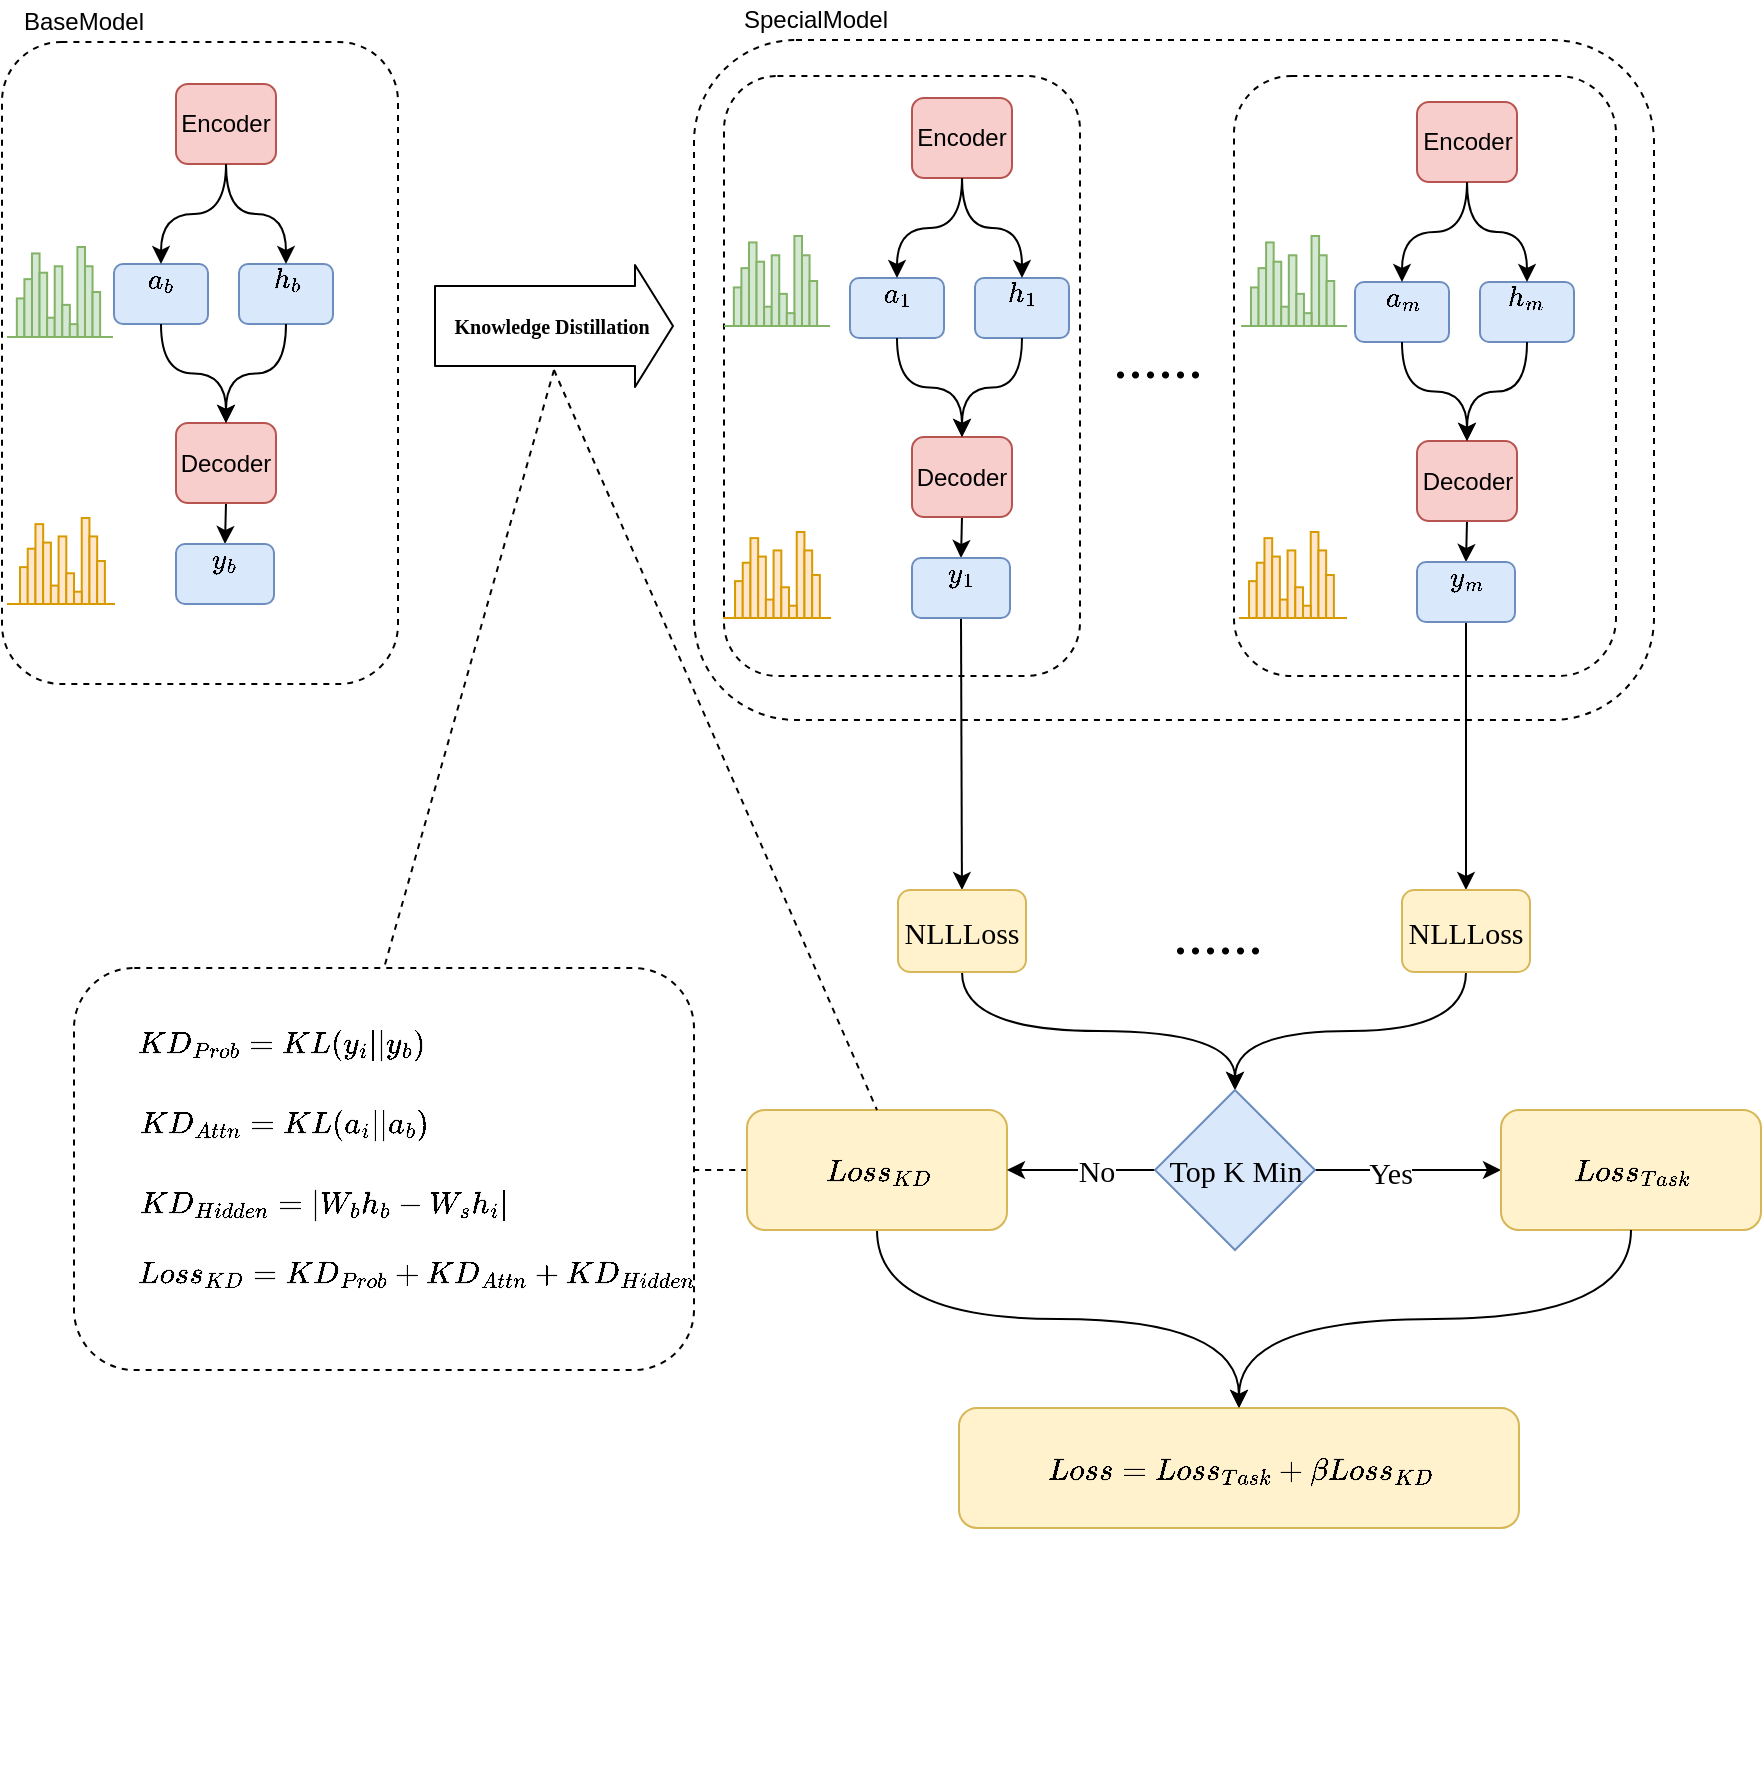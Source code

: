 <mxfile version="10.7.0" type="github"><diagram id="7j6ldWoxw27R2NcCAUyY" name="Page-1"><mxGraphModel dx="1010" dy="501" grid="1" gridSize="10" guides="1" tooltips="1" connect="1" arrows="1" fold="1" page="1" pageScale="1" pageWidth="827" pageHeight="1169" math="1" shadow="0"><root><mxCell id="0"/><mxCell id="1" parent="0"/><mxCell id="nM7zuTzzOTzYfJInZi5W-3" value="" style="rounded=1;whiteSpace=wrap;html=1;fillColor=none;dashed=1;" vertex="1" parent="1"><mxGeometry x="14" y="36" width="198" height="321" as="geometry"/></mxCell><mxCell id="nM7zuTzzOTzYfJInZi5W-1" value="Encoder" style="rounded=1;whiteSpace=wrap;html=1;fillColor=#f8cecc;strokeColor=#b85450;" vertex="1" parent="1"><mxGeometry x="101" y="57" width="50" height="40" as="geometry"/></mxCell><mxCell id="nM7zuTzzOTzYfJInZi5W-99" style="edgeStyle=orthogonalEdgeStyle;curved=1;rounded=0;orthogonalLoop=1;jettySize=auto;html=1;exitX=0.5;exitY=1;exitDx=0;exitDy=0;entryX=0.5;entryY=0;entryDx=0;entryDy=0;strokeColor=#000000;fontFamily=Times New Roman;fontSize=15;" edge="1" parent="1" source="nM7zuTzzOTzYfJInZi5W-2" target="nM7zuTzzOTzYfJInZi5W-64"><mxGeometry relative="1" as="geometry"/></mxCell><mxCell id="nM7zuTzzOTzYfJInZi5W-2" value="Decoder" style="rounded=1;whiteSpace=wrap;html=1;strokeColor=#b85450;fillColor=#f8cecc;" vertex="1" parent="1"><mxGeometry x="101" y="226.5" width="50" height="40" as="geometry"/></mxCell><mxCell id="nM7zuTzzOTzYfJInZi5W-4" value="" style="rounded=1;whiteSpace=wrap;html=1;fillColor=none;dashed=1;" vertex="1" parent="1"><mxGeometry x="360" y="35" width="480" height="340" as="geometry"/></mxCell><mxCell id="nM7zuTzzOTzYfJInZi5W-64" value="$$y_{b}$$&amp;nbsp;" style="rounded=1;whiteSpace=wrap;html=1;fillColor=#dae8fc;strokeColor=#6c8ebf;" vertex="1" parent="1"><mxGeometry x="101" y="287" width="49" height="30" as="geometry"/></mxCell><mxCell id="nM7zuTzzOTzYfJInZi5W-67" value="$$a_b$$&amp;nbsp;" style="rounded=1;whiteSpace=wrap;html=1;fillColor=#dae8fc;verticalAlign=middle;align=center;horizontal=1;fontStyle=0;strokeColor=#6c8ebf;" vertex="1" parent="1"><mxGeometry x="70" y="147" width="47" height="30" as="geometry"/></mxCell><mxCell id="nM7zuTzzOTzYfJInZi5W-68" value="BaseModel" style="text;html=1;strokeColor=none;fillColor=none;align=center;verticalAlign=middle;whiteSpace=wrap;rounded=0;" vertex="1" parent="1"><mxGeometry x="34.5" y="16" width="40" height="20" as="geometry"/></mxCell><mxCell id="nM7zuTzzOTzYfJInZi5W-70" value="$$h_{b}$$&amp;nbsp;" style="rounded=1;whiteSpace=wrap;html=1;fillColor=#dae8fc;strokeColor=#6c8ebf;" vertex="1" parent="1"><mxGeometry x="132.5" y="147" width="47" height="30" as="geometry"/></mxCell><mxCell id="nM7zuTzzOTzYfJInZi5W-71" value="" style="endArrow=classic;html=1;strokeColor=#000000;exitX=0.5;exitY=1;exitDx=0;exitDy=0;entryX=0.5;entryY=0;entryDx=0;entryDy=0;edgeStyle=orthogonalEdgeStyle;curved=1;" edge="1" parent="1" source="nM7zuTzzOTzYfJInZi5W-1" target="nM7zuTzzOTzYfJInZi5W-67"><mxGeometry width="50" height="50" relative="1" as="geometry"><mxPoint x="228" y="217" as="sourcePoint"/><mxPoint x="278" y="167" as="targetPoint"/></mxGeometry></mxCell><mxCell id="nM7zuTzzOTzYfJInZi5W-72" value="" style="endArrow=classic;html=1;strokeColor=#000000;exitX=0.5;exitY=1;exitDx=0;exitDy=0;edgeStyle=orthogonalEdgeStyle;curved=1;" edge="1" parent="1" source="nM7zuTzzOTzYfJInZi5W-1" target="nM7zuTzzOTzYfJInZi5W-70"><mxGeometry width="50" height="50" relative="1" as="geometry"><mxPoint x="135.759" y="106.862" as="sourcePoint"/><mxPoint x="103.345" y="157.207" as="targetPoint"/></mxGeometry></mxCell><mxCell id="nM7zuTzzOTzYfJInZi5W-73" value="SpecialModel" style="text;html=1;strokeColor=none;fillColor=none;align=center;verticalAlign=middle;whiteSpace=wrap;rounded=0;" vertex="1" parent="1"><mxGeometry x="400.5" y="15" width="40" height="20" as="geometry"/></mxCell><mxCell id="nM7zuTzzOTzYfJInZi5W-97" value="" style="endArrow=classic;html=1;strokeColor=#000000;fontFamily=Helvetica;fontSize=11;exitX=0.5;exitY=1;exitDx=0;exitDy=0;entryX=0.5;entryY=0;entryDx=0;entryDy=0;edgeStyle=orthogonalEdgeStyle;curved=1;" edge="1" parent="1" source="nM7zuTzzOTzYfJInZi5W-67" target="nM7zuTzzOTzYfJInZi5W-2"><mxGeometry width="50" height="50" relative="1" as="geometry"><mxPoint x="270" y="237" as="sourcePoint"/><mxPoint x="320" y="187" as="targetPoint"/></mxGeometry></mxCell><mxCell id="nM7zuTzzOTzYfJInZi5W-98" value="" style="endArrow=classic;html=1;strokeColor=#000000;fontFamily=Helvetica;fontSize=11;exitX=0.5;exitY=1;exitDx=0;exitDy=0;edgeStyle=orthogonalEdgeStyle;curved=1;entryX=0.5;entryY=0;entryDx=0;entryDy=0;" edge="1" parent="1" source="nM7zuTzzOTzYfJInZi5W-70" target="nM7zuTzzOTzYfJInZi5W-2"><mxGeometry width="50" height="50" relative="1" as="geometry"><mxPoint x="103.286" y="187" as="sourcePoint"/><mxPoint x="130" y="227" as="targetPoint"/></mxGeometry></mxCell><mxCell id="nM7zuTzzOTzYfJInZi5W-103" value="" style="rounded=1;whiteSpace=wrap;html=1;fillColor=none;dashed=1;" vertex="1" parent="1"><mxGeometry x="375" y="53" width="178" height="300" as="geometry"/></mxCell><mxCell id="nM7zuTzzOTzYfJInZi5W-104" value="Encoder" style="rounded=1;whiteSpace=wrap;html=1;fillColor=#f8cecc;strokeColor=#b85450;" vertex="1" parent="1"><mxGeometry x="469" y="64" width="50" height="40" as="geometry"/></mxCell><mxCell id="nM7zuTzzOTzYfJInZi5W-105" style="edgeStyle=orthogonalEdgeStyle;curved=1;rounded=0;orthogonalLoop=1;jettySize=auto;html=1;exitX=0.5;exitY=1;exitDx=0;exitDy=0;entryX=0.5;entryY=0;entryDx=0;entryDy=0;strokeColor=#000000;fontFamily=Times New Roman;fontSize=15;" edge="1" parent="1" source="nM7zuTzzOTzYfJInZi5W-106" target="nM7zuTzzOTzYfJInZi5W-107"><mxGeometry relative="1" as="geometry"/></mxCell><mxCell id="nM7zuTzzOTzYfJInZi5W-106" value="Decoder" style="rounded=1;whiteSpace=wrap;html=1;strokeColor=#b85450;fillColor=#f8cecc;" vertex="1" parent="1"><mxGeometry x="469" y="233.5" width="50" height="40" as="geometry"/></mxCell><mxCell id="nM7zuTzzOTzYfJInZi5W-327" style="edgeStyle=orthogonalEdgeStyle;curved=1;rounded=0;orthogonalLoop=1;jettySize=auto;html=1;exitX=0.5;exitY=1;exitDx=0;exitDy=0;entryX=0.5;entryY=0;entryDx=0;entryDy=0;startArrow=none;startFill=0;endArrow=classic;endFill=1;strokeColor=#000000;fontFamily=Times New Roman;fontSize=15;" edge="1" parent="1" source="nM7zuTzzOTzYfJInZi5W-107" target="nM7zuTzzOTzYfJInZi5W-286"><mxGeometry relative="1" as="geometry"/></mxCell><mxCell id="nM7zuTzzOTzYfJInZi5W-107" value="$$y_1$$&amp;nbsp;" style="rounded=1;whiteSpace=wrap;html=1;fillColor=#dae8fc;strokeColor=#6c8ebf;" vertex="1" parent="1"><mxGeometry x="469" y="294" width="49" height="30" as="geometry"/></mxCell><mxCell id="nM7zuTzzOTzYfJInZi5W-108" value="$$a_1$$&amp;nbsp;" style="rounded=1;whiteSpace=wrap;html=1;fillColor=#dae8fc;verticalAlign=middle;align=center;horizontal=1;fontStyle=0;strokeColor=#6c8ebf;" vertex="1" parent="1"><mxGeometry x="438" y="154" width="47" height="30" as="geometry"/></mxCell><mxCell id="nM7zuTzzOTzYfJInZi5W-109" value="$$h_1$$&amp;nbsp;" style="rounded=1;whiteSpace=wrap;html=1;fillColor=#dae8fc;strokeColor=#6c8ebf;" vertex="1" parent="1"><mxGeometry x="500.5" y="154" width="47" height="30" as="geometry"/></mxCell><mxCell id="nM7zuTzzOTzYfJInZi5W-110" value="" style="endArrow=classic;html=1;strokeColor=#000000;exitX=0.5;exitY=1;exitDx=0;exitDy=0;entryX=0.5;entryY=0;entryDx=0;entryDy=0;edgeStyle=orthogonalEdgeStyle;curved=1;" edge="1" parent="1" source="nM7zuTzzOTzYfJInZi5W-104" target="nM7zuTzzOTzYfJInZi5W-108"><mxGeometry width="50" height="50" relative="1" as="geometry"><mxPoint x="596" y="224" as="sourcePoint"/><mxPoint x="646" y="174" as="targetPoint"/></mxGeometry></mxCell><mxCell id="nM7zuTzzOTzYfJInZi5W-111" value="" style="endArrow=classic;html=1;strokeColor=#000000;exitX=0.5;exitY=1;exitDx=0;exitDy=0;edgeStyle=orthogonalEdgeStyle;curved=1;" edge="1" parent="1" source="nM7zuTzzOTzYfJInZi5W-104" target="nM7zuTzzOTzYfJInZi5W-109"><mxGeometry width="50" height="50" relative="1" as="geometry"><mxPoint x="503.759" y="113.862" as="sourcePoint"/><mxPoint x="471.345" y="164.207" as="targetPoint"/></mxGeometry></mxCell><mxCell id="nM7zuTzzOTzYfJInZi5W-112" value="" style="endArrow=classic;html=1;strokeColor=#000000;fontFamily=Helvetica;fontSize=11;exitX=0.5;exitY=1;exitDx=0;exitDy=0;entryX=0.5;entryY=0;entryDx=0;entryDy=0;edgeStyle=orthogonalEdgeStyle;curved=1;" edge="1" parent="1" source="nM7zuTzzOTzYfJInZi5W-108" target="nM7zuTzzOTzYfJInZi5W-106"><mxGeometry width="50" height="50" relative="1" as="geometry"><mxPoint x="638" y="244" as="sourcePoint"/><mxPoint x="688" y="194" as="targetPoint"/></mxGeometry></mxCell><mxCell id="nM7zuTzzOTzYfJInZi5W-113" value="" style="endArrow=classic;html=1;strokeColor=#000000;fontFamily=Helvetica;fontSize=11;exitX=0.5;exitY=1;exitDx=0;exitDy=0;edgeStyle=orthogonalEdgeStyle;curved=1;entryX=0.5;entryY=0;entryDx=0;entryDy=0;" edge="1" parent="1" source="nM7zuTzzOTzYfJInZi5W-109" target="nM7zuTzzOTzYfJInZi5W-106"><mxGeometry width="50" height="50" relative="1" as="geometry"><mxPoint x="471.286" y="194" as="sourcePoint"/><mxPoint x="498" y="234" as="targetPoint"/></mxGeometry></mxCell><mxCell id="nM7zuTzzOTzYfJInZi5W-114" value="" style="rounded=1;whiteSpace=wrap;html=1;fillColor=none;dashed=1;" vertex="1" parent="1"><mxGeometry x="630" y="53" width="191" height="300" as="geometry"/></mxCell><mxCell id="nM7zuTzzOTzYfJInZi5W-115" value="Encoder" style="rounded=1;whiteSpace=wrap;html=1;fillColor=#f8cecc;strokeColor=#b85450;" vertex="1" parent="1"><mxGeometry x="721.5" y="66" width="50" height="40" as="geometry"/></mxCell><mxCell id="nM7zuTzzOTzYfJInZi5W-116" style="edgeStyle=orthogonalEdgeStyle;curved=1;rounded=0;orthogonalLoop=1;jettySize=auto;html=1;exitX=0.5;exitY=1;exitDx=0;exitDy=0;entryX=0.5;entryY=0;entryDx=0;entryDy=0;strokeColor=#000000;fontFamily=Times New Roman;fontSize=15;" edge="1" parent="1" source="nM7zuTzzOTzYfJInZi5W-117" target="nM7zuTzzOTzYfJInZi5W-118"><mxGeometry relative="1" as="geometry"/></mxCell><mxCell id="nM7zuTzzOTzYfJInZi5W-117" value="Decoder" style="rounded=1;whiteSpace=wrap;html=1;strokeColor=#b85450;fillColor=#f8cecc;" vertex="1" parent="1"><mxGeometry x="721.5" y="235.5" width="50" height="40" as="geometry"/></mxCell><mxCell id="nM7zuTzzOTzYfJInZi5W-326" style="edgeStyle=orthogonalEdgeStyle;curved=1;rounded=0;orthogonalLoop=1;jettySize=auto;html=1;exitX=0.5;exitY=1;exitDx=0;exitDy=0;entryX=0.5;entryY=0;entryDx=0;entryDy=0;startArrow=none;startFill=0;endArrow=classic;endFill=1;strokeColor=#000000;fontFamily=Times New Roman;fontSize=15;" edge="1" parent="1" source="nM7zuTzzOTzYfJInZi5W-118" target="nM7zuTzzOTzYfJInZi5W-287"><mxGeometry relative="1" as="geometry"/></mxCell><mxCell id="nM7zuTzzOTzYfJInZi5W-118" value="$$y_m$$&amp;nbsp;" style="rounded=1;whiteSpace=wrap;html=1;fillColor=#dae8fc;strokeColor=#6c8ebf;" vertex="1" parent="1"><mxGeometry x="721.5" y="296" width="49" height="30" as="geometry"/></mxCell><mxCell id="nM7zuTzzOTzYfJInZi5W-119" value="$$a_m$$&amp;nbsp;" style="rounded=1;whiteSpace=wrap;html=1;fillColor=#dae8fc;verticalAlign=middle;align=center;horizontal=1;fontStyle=0;strokeColor=#6c8ebf;" vertex="1" parent="1"><mxGeometry x="690.5" y="156" width="47" height="30" as="geometry"/></mxCell><mxCell id="nM7zuTzzOTzYfJInZi5W-120" value="$$h_m$$&amp;nbsp;" style="rounded=1;whiteSpace=wrap;html=1;fillColor=#dae8fc;strokeColor=#6c8ebf;" vertex="1" parent="1"><mxGeometry x="753" y="156" width="47" height="30" as="geometry"/></mxCell><mxCell id="nM7zuTzzOTzYfJInZi5W-121" value="" style="endArrow=classic;html=1;strokeColor=#000000;exitX=0.5;exitY=1;exitDx=0;exitDy=0;entryX=0.5;entryY=0;entryDx=0;entryDy=0;edgeStyle=orthogonalEdgeStyle;curved=1;" edge="1" parent="1" source="nM7zuTzzOTzYfJInZi5W-115" target="nM7zuTzzOTzYfJInZi5W-119"><mxGeometry width="50" height="50" relative="1" as="geometry"><mxPoint x="848.5" y="226" as="sourcePoint"/><mxPoint x="898.5" y="176" as="targetPoint"/></mxGeometry></mxCell><mxCell id="nM7zuTzzOTzYfJInZi5W-122" value="" style="endArrow=classic;html=1;strokeColor=#000000;exitX=0.5;exitY=1;exitDx=0;exitDy=0;edgeStyle=orthogonalEdgeStyle;curved=1;" edge="1" parent="1" source="nM7zuTzzOTzYfJInZi5W-115" target="nM7zuTzzOTzYfJInZi5W-120"><mxGeometry width="50" height="50" relative="1" as="geometry"><mxPoint x="756.259" y="115.862" as="sourcePoint"/><mxPoint x="723.845" y="166.207" as="targetPoint"/></mxGeometry></mxCell><mxCell id="nM7zuTzzOTzYfJInZi5W-123" value="" style="endArrow=classic;html=1;strokeColor=#000000;fontFamily=Helvetica;fontSize=11;exitX=0.5;exitY=1;exitDx=0;exitDy=0;entryX=0.5;entryY=0;entryDx=0;entryDy=0;edgeStyle=orthogonalEdgeStyle;curved=1;" edge="1" parent="1" source="nM7zuTzzOTzYfJInZi5W-119" target="nM7zuTzzOTzYfJInZi5W-117"><mxGeometry width="50" height="50" relative="1" as="geometry"><mxPoint x="890.5" y="246" as="sourcePoint"/><mxPoint x="940.5" y="196" as="targetPoint"/></mxGeometry></mxCell><mxCell id="nM7zuTzzOTzYfJInZi5W-124" value="" style="endArrow=classic;html=1;strokeColor=#000000;fontFamily=Helvetica;fontSize=11;exitX=0.5;exitY=1;exitDx=0;exitDy=0;edgeStyle=orthogonalEdgeStyle;curved=1;entryX=0.5;entryY=0;entryDx=0;entryDy=0;" edge="1" parent="1" source="nM7zuTzzOTzYfJInZi5W-120" target="nM7zuTzzOTzYfJInZi5W-117"><mxGeometry width="50" height="50" relative="1" as="geometry"><mxPoint x="723.786" y="196" as="sourcePoint"/><mxPoint x="750.5" y="236" as="targetPoint"/></mxGeometry></mxCell><mxCell id="nM7zuTzzOTzYfJInZi5W-125" value="&lt;font style=&quot;font-size: 30px&quot;&gt;......&lt;/font&gt;" style="text;html=1;strokeColor=none;fillColor=none;align=center;verticalAlign=middle;whiteSpace=wrap;rounded=0;fontFamily=Times New Roman;fontSize=15;" vertex="1" parent="1"><mxGeometry x="572" y="183" width="40" height="20" as="geometry"/></mxCell><mxCell id="nM7zuTzzOTzYfJInZi5W-180" value="" style="group" vertex="1" connectable="0" parent="1"><mxGeometry x="16.5" y="138.5" width="53" height="45" as="geometry"/></mxCell><mxCell id="nM7zuTzzOTzYfJInZi5W-179" value="" style="group" vertex="1" connectable="0" parent="nM7zuTzzOTzYfJInZi5W-180"><mxGeometry width="53" height="45" as="geometry"/></mxCell><mxCell id="nM7zuTzzOTzYfJInZi5W-178" value="" style="group" vertex="1" connectable="0" parent="nM7zuTzzOTzYfJInZi5W-179"><mxGeometry width="53" height="45" as="geometry"/></mxCell><mxCell id="nM7zuTzzOTzYfJInZi5W-126" value="" style="group" vertex="1" connectable="0" parent="nM7zuTzzOTzYfJInZi5W-178"><mxGeometry width="53" height="45" as="geometry"/></mxCell><mxCell id="nM7zuTzzOTzYfJInZi5W-101" value="" style="group" vertex="1" connectable="0" parent="nM7zuTzzOTzYfJInZi5W-126"><mxGeometry width="53" height="45" as="geometry"/></mxCell><mxCell id="nM7zuTzzOTzYfJInZi5W-95" value="" style="group" vertex="1" connectable="0" parent="nM7zuTzzOTzYfJInZi5W-101"><mxGeometry width="53" height="45" as="geometry"/></mxCell><mxCell id="nM7zuTzzOTzYfJInZi5W-94" value="" style="group" vertex="1" connectable="0" parent="nM7zuTzzOTzYfJInZi5W-95"><mxGeometry width="53" height="45" as="geometry"/></mxCell><mxCell id="nM7zuTzzOTzYfJInZi5W-74" value="" style="group;container=1;" vertex="1" connectable="0" parent="nM7zuTzzOTzYfJInZi5W-94"><mxGeometry width="53" height="45" as="geometry"/></mxCell><mxCell id="nM7zuTzzOTzYfJInZi5W-76" value="" style="group" vertex="1" connectable="0" parent="nM7zuTzzOTzYfJInZi5W-74"><mxGeometry width="53" height="45" as="geometry"/></mxCell><mxCell id="nM7zuTzzOTzYfJInZi5W-77" value="" style="group" vertex="1" connectable="0" parent="nM7zuTzzOTzYfJInZi5W-76"><mxGeometry width="53" height="45" as="geometry"/></mxCell><mxCell id="nM7zuTzzOTzYfJInZi5W-81" value="" style="rounded=0;whiteSpace=wrap;html=1;fillColor=#d5e8d4;strokeColor=#82b366;" vertex="1" parent="nM7zuTzzOTzYfJInZi5W-77"><mxGeometry x="35.207" width="3.786" height="45.0" as="geometry"/></mxCell><mxCell id="nM7zuTzzOTzYfJInZi5W-82" value="" style="group" vertex="1" connectable="0" parent="nM7zuTzzOTzYfJInZi5W-77"><mxGeometry y="3.214" width="53" height="41.786" as="geometry"/></mxCell><mxCell id="nM7zuTzzOTzYfJInZi5W-83" value="" style="rounded=0;whiteSpace=wrap;html=1;fillColor=#d5e8d4;strokeColor=#82b366;" vertex="1" parent="nM7zuTzzOTzYfJInZi5W-82"><mxGeometry x="4.921" y="22.5" width="3.786" height="19.286" as="geometry"/></mxCell><mxCell id="nM7zuTzzOTzYfJInZi5W-84" value="" style="endArrow=none;html=1;strokeColor=#82B366;" edge="1" parent="nM7zuTzzOTzYfJInZi5W-82"><mxGeometry width="50" height="50" relative="1" as="geometry"><mxPoint y="41.786" as="sourcePoint"/><mxPoint x="53" y="41.786" as="targetPoint"/></mxGeometry></mxCell><mxCell id="nM7zuTzzOTzYfJInZi5W-85" value="" style="rounded=0;whiteSpace=wrap;html=1;fillColor=#d5e8d4;strokeColor=#82b366;" vertex="1" parent="nM7zuTzzOTzYfJInZi5W-82"><mxGeometry x="8.707" y="12.857" width="3.786" height="28.929" as="geometry"/></mxCell><mxCell id="nM7zuTzzOTzYfJInZi5W-86" value="" style="rounded=0;whiteSpace=wrap;html=1;fillColor=#d5e8d4;strokeColor=#82b366;" vertex="1" parent="nM7zuTzzOTzYfJInZi5W-82"><mxGeometry x="12.493" width="3.786" height="41.786" as="geometry"/></mxCell><mxCell id="nM7zuTzzOTzYfJInZi5W-87" value="" style="rounded=0;whiteSpace=wrap;html=1;fillColor=#d5e8d4;strokeColor=#82b366;" vertex="1" parent="nM7zuTzzOTzYfJInZi5W-82"><mxGeometry x="16.279" y="9.643" width="3.786" height="32.143" as="geometry"/></mxCell><mxCell id="nM7zuTzzOTzYfJInZi5W-88" value="" style="rounded=0;whiteSpace=wrap;html=1;fillColor=#d5e8d4;strokeColor=#82b366;" vertex="1" parent="nM7zuTzzOTzYfJInZi5W-82"><mxGeometry x="20.064" y="32.143" width="3.786" height="9.643" as="geometry"/></mxCell><mxCell id="nM7zuTzzOTzYfJInZi5W-89" value="" style="rounded=0;whiteSpace=wrap;html=1;fillColor=#d5e8d4;strokeColor=#82b366;" vertex="1" parent="nM7zuTzzOTzYfJInZi5W-82"><mxGeometry x="23.85" y="6.429" width="3.786" height="35.357" as="geometry"/></mxCell><mxCell id="nM7zuTzzOTzYfJInZi5W-90" value="" style="rounded=0;whiteSpace=wrap;html=1;fillColor=#d5e8d4;strokeColor=#82b366;" vertex="1" parent="nM7zuTzzOTzYfJInZi5W-82"><mxGeometry x="27.636" y="25.714" width="3.786" height="16.071" as="geometry"/></mxCell><mxCell id="nM7zuTzzOTzYfJInZi5W-91" value="" style="rounded=0;whiteSpace=wrap;html=1;fillColor=#d5e8d4;strokeColor=#82b366;" vertex="1" parent="nM7zuTzzOTzYfJInZi5W-82"><mxGeometry x="31.421" y="35.357" width="3.786" height="6.429" as="geometry"/></mxCell><mxCell id="nM7zuTzzOTzYfJInZi5W-92" value="" style="rounded=0;whiteSpace=wrap;html=1;fillColor=#d5e8d4;strokeColor=#82b366;" vertex="1" parent="nM7zuTzzOTzYfJInZi5W-82"><mxGeometry x="38.993" y="6.429" width="3.786" height="35.357" as="geometry"/></mxCell><mxCell id="nM7zuTzzOTzYfJInZi5W-93" value="" style="rounded=0;whiteSpace=wrap;html=1;fillColor=#d5e8d4;strokeColor=#82b366;" vertex="1" parent="nM7zuTzzOTzYfJInZi5W-82"><mxGeometry x="42.779" y="19.286" width="3.786" height="22.5" as="geometry"/></mxCell><mxCell id="nM7zuTzzOTzYfJInZi5W-207" value="" style="group" vertex="1" connectable="0" parent="1"><mxGeometry x="375" y="133" width="53" height="45" as="geometry"/></mxCell><mxCell id="nM7zuTzzOTzYfJInZi5W-206" value="" style="group" vertex="1" connectable="0" parent="nM7zuTzzOTzYfJInZi5W-207"><mxGeometry width="53" height="45" as="geometry"/></mxCell><mxCell id="nM7zuTzzOTzYfJInZi5W-205" value="" style="group" vertex="1" connectable="0" parent="nM7zuTzzOTzYfJInZi5W-206"><mxGeometry width="53" height="45" as="geometry"/></mxCell><mxCell id="nM7zuTzzOTzYfJInZi5W-182" value="" style="group;container=1;" vertex="1" connectable="0" parent="nM7zuTzzOTzYfJInZi5W-205"><mxGeometry width="53" height="45" as="geometry"/></mxCell><mxCell id="nM7zuTzzOTzYfJInZi5W-183" value="" style="group" vertex="1" connectable="0" parent="nM7zuTzzOTzYfJInZi5W-182"><mxGeometry width="53" height="45" as="geometry"/></mxCell><mxCell id="nM7zuTzzOTzYfJInZi5W-184" value="" style="group" vertex="1" connectable="0" parent="nM7zuTzzOTzYfJInZi5W-183"><mxGeometry width="53" height="45" as="geometry"/></mxCell><mxCell id="nM7zuTzzOTzYfJInZi5W-185" value="" style="group" vertex="1" connectable="0" parent="nM7zuTzzOTzYfJInZi5W-184"><mxGeometry width="53" height="45" as="geometry"/></mxCell><mxCell id="nM7zuTzzOTzYfJInZi5W-186" value="" style="group" vertex="1" connectable="0" parent="nM7zuTzzOTzYfJInZi5W-185"><mxGeometry width="53" height="45" as="geometry"/></mxCell><mxCell id="nM7zuTzzOTzYfJInZi5W-187" value="" style="group" vertex="1" connectable="0" parent="nM7zuTzzOTzYfJInZi5W-186"><mxGeometry width="53" height="45" as="geometry"/></mxCell><mxCell id="nM7zuTzzOTzYfJInZi5W-188" value="" style="group" vertex="1" connectable="0" parent="nM7zuTzzOTzYfJInZi5W-187"><mxGeometry width="53" height="45" as="geometry"/></mxCell><mxCell id="nM7zuTzzOTzYfJInZi5W-189" value="" style="group;container=1;" vertex="1" connectable="0" parent="nM7zuTzzOTzYfJInZi5W-188"><mxGeometry width="53" height="45" as="geometry"/></mxCell><mxCell id="nM7zuTzzOTzYfJInZi5W-190" value="" style="group" vertex="1" connectable="0" parent="nM7zuTzzOTzYfJInZi5W-189"><mxGeometry width="53" height="45" as="geometry"/></mxCell><mxCell id="nM7zuTzzOTzYfJInZi5W-191" value="" style="group" vertex="1" connectable="0" parent="nM7zuTzzOTzYfJInZi5W-190"><mxGeometry width="53" height="45" as="geometry"/></mxCell><mxCell id="nM7zuTzzOTzYfJInZi5W-192" value="" style="rounded=0;whiteSpace=wrap;html=1;fillColor=#d5e8d4;strokeColor=#82b366;" vertex="1" parent="nM7zuTzzOTzYfJInZi5W-191"><mxGeometry x="35.207" width="3.786" height="45.0" as="geometry"/></mxCell><mxCell id="nM7zuTzzOTzYfJInZi5W-193" value="" style="group" vertex="1" connectable="0" parent="nM7zuTzzOTzYfJInZi5W-191"><mxGeometry y="3.214" width="53" height="41.786" as="geometry"/></mxCell><mxCell id="nM7zuTzzOTzYfJInZi5W-194" value="" style="rounded=0;whiteSpace=wrap;html=1;fillColor=#d5e8d4;strokeColor=#82b366;" vertex="1" parent="nM7zuTzzOTzYfJInZi5W-193"><mxGeometry x="4.921" y="22.5" width="3.786" height="19.286" as="geometry"/></mxCell><mxCell id="nM7zuTzzOTzYfJInZi5W-195" value="" style="endArrow=none;html=1;strokeColor=#82B366;" edge="1" parent="nM7zuTzzOTzYfJInZi5W-193"><mxGeometry width="50" height="50" relative="1" as="geometry"><mxPoint y="41.786" as="sourcePoint"/><mxPoint x="53" y="41.786" as="targetPoint"/></mxGeometry></mxCell><mxCell id="nM7zuTzzOTzYfJInZi5W-196" value="" style="rounded=0;whiteSpace=wrap;html=1;fillColor=#d5e8d4;strokeColor=#82b366;" vertex="1" parent="nM7zuTzzOTzYfJInZi5W-193"><mxGeometry x="8.707" y="12.857" width="3.786" height="28.929" as="geometry"/></mxCell><mxCell id="nM7zuTzzOTzYfJInZi5W-197" value="" style="rounded=0;whiteSpace=wrap;html=1;fillColor=#d5e8d4;strokeColor=#82b366;" vertex="1" parent="nM7zuTzzOTzYfJInZi5W-193"><mxGeometry x="12.493" width="3.786" height="41.786" as="geometry"/></mxCell><mxCell id="nM7zuTzzOTzYfJInZi5W-198" value="" style="rounded=0;whiteSpace=wrap;html=1;fillColor=#d5e8d4;strokeColor=#82b366;" vertex="1" parent="nM7zuTzzOTzYfJInZi5W-193"><mxGeometry x="16.279" y="9.643" width="3.786" height="32.143" as="geometry"/></mxCell><mxCell id="nM7zuTzzOTzYfJInZi5W-199" value="" style="rounded=0;whiteSpace=wrap;html=1;fillColor=#d5e8d4;strokeColor=#82b366;" vertex="1" parent="nM7zuTzzOTzYfJInZi5W-193"><mxGeometry x="20.064" y="32.143" width="3.786" height="9.643" as="geometry"/></mxCell><mxCell id="nM7zuTzzOTzYfJInZi5W-200" value="" style="rounded=0;whiteSpace=wrap;html=1;fillColor=#d5e8d4;strokeColor=#82b366;" vertex="1" parent="nM7zuTzzOTzYfJInZi5W-193"><mxGeometry x="23.85" y="6.429" width="3.786" height="35.357" as="geometry"/></mxCell><mxCell id="nM7zuTzzOTzYfJInZi5W-201" value="" style="rounded=0;whiteSpace=wrap;html=1;fillColor=#d5e8d4;strokeColor=#82b366;" vertex="1" parent="nM7zuTzzOTzYfJInZi5W-193"><mxGeometry x="27.636" y="25.714" width="3.786" height="16.071" as="geometry"/></mxCell><mxCell id="nM7zuTzzOTzYfJInZi5W-202" value="" style="rounded=0;whiteSpace=wrap;html=1;fillColor=#d5e8d4;strokeColor=#82b366;" vertex="1" parent="nM7zuTzzOTzYfJInZi5W-193"><mxGeometry x="31.421" y="35.357" width="3.786" height="6.429" as="geometry"/></mxCell><mxCell id="nM7zuTzzOTzYfJInZi5W-203" value="" style="rounded=0;whiteSpace=wrap;html=1;fillColor=#d5e8d4;strokeColor=#82b366;" vertex="1" parent="nM7zuTzzOTzYfJInZi5W-193"><mxGeometry x="38.993" y="6.429" width="3.786" height="35.357" as="geometry"/></mxCell><mxCell id="nM7zuTzzOTzYfJInZi5W-204" value="" style="rounded=0;whiteSpace=wrap;html=1;fillColor=#d5e8d4;strokeColor=#82b366;" vertex="1" parent="nM7zuTzzOTzYfJInZi5W-193"><mxGeometry x="42.779" y="19.286" width="3.786" height="22.5" as="geometry"/></mxCell><mxCell id="nM7zuTzzOTzYfJInZi5W-234" value="" style="group" vertex="1" connectable="0" parent="1"><mxGeometry x="633.558" y="133" width="53" height="45" as="geometry"/></mxCell><mxCell id="nM7zuTzzOTzYfJInZi5W-208" value="" style="group" vertex="1" connectable="0" parent="nM7zuTzzOTzYfJInZi5W-234"><mxGeometry width="53" height="45" as="geometry"/></mxCell><mxCell id="nM7zuTzzOTzYfJInZi5W-209" value="" style="group" vertex="1" connectable="0" parent="nM7zuTzzOTzYfJInZi5W-208"><mxGeometry width="53" height="45" as="geometry"/></mxCell><mxCell id="nM7zuTzzOTzYfJInZi5W-210" value="" style="group" vertex="1" connectable="0" parent="nM7zuTzzOTzYfJInZi5W-209"><mxGeometry width="53" height="45" as="geometry"/></mxCell><mxCell id="nM7zuTzzOTzYfJInZi5W-211" value="" style="group;container=1;" vertex="1" connectable="0" parent="nM7zuTzzOTzYfJInZi5W-210"><mxGeometry width="53" height="45" as="geometry"/></mxCell><mxCell id="nM7zuTzzOTzYfJInZi5W-212" value="" style="group" vertex="1" connectable="0" parent="nM7zuTzzOTzYfJInZi5W-211"><mxGeometry width="53" height="45" as="geometry"/></mxCell><mxCell id="nM7zuTzzOTzYfJInZi5W-213" value="" style="group" vertex="1" connectable="0" parent="nM7zuTzzOTzYfJInZi5W-212"><mxGeometry width="53" height="45" as="geometry"/></mxCell><mxCell id="nM7zuTzzOTzYfJInZi5W-214" value="" style="group" vertex="1" connectable="0" parent="nM7zuTzzOTzYfJInZi5W-213"><mxGeometry width="53" height="45" as="geometry"/></mxCell><mxCell id="nM7zuTzzOTzYfJInZi5W-215" value="" style="group" vertex="1" connectable="0" parent="nM7zuTzzOTzYfJInZi5W-214"><mxGeometry width="53" height="45" as="geometry"/></mxCell><mxCell id="nM7zuTzzOTzYfJInZi5W-216" value="" style="group" vertex="1" connectable="0" parent="nM7zuTzzOTzYfJInZi5W-215"><mxGeometry width="53" height="45" as="geometry"/></mxCell><mxCell id="nM7zuTzzOTzYfJInZi5W-217" value="" style="group" vertex="1" connectable="0" parent="nM7zuTzzOTzYfJInZi5W-216"><mxGeometry width="53" height="45" as="geometry"/></mxCell><mxCell id="nM7zuTzzOTzYfJInZi5W-218" value="" style="group;container=1;" vertex="1" connectable="0" parent="nM7zuTzzOTzYfJInZi5W-217"><mxGeometry width="53" height="45" as="geometry"/></mxCell><mxCell id="nM7zuTzzOTzYfJInZi5W-219" value="" style="group" vertex="1" connectable="0" parent="nM7zuTzzOTzYfJInZi5W-218"><mxGeometry width="53" height="45" as="geometry"/></mxCell><mxCell id="nM7zuTzzOTzYfJInZi5W-220" value="" style="group" vertex="1" connectable="0" parent="nM7zuTzzOTzYfJInZi5W-219"><mxGeometry width="53" height="45" as="geometry"/></mxCell><mxCell id="nM7zuTzzOTzYfJInZi5W-221" value="" style="rounded=0;whiteSpace=wrap;html=1;fillColor=#d5e8d4;strokeColor=#82b366;" vertex="1" parent="nM7zuTzzOTzYfJInZi5W-220"><mxGeometry x="35.207" width="3.786" height="45.0" as="geometry"/></mxCell><mxCell id="nM7zuTzzOTzYfJInZi5W-222" value="" style="group" vertex="1" connectable="0" parent="nM7zuTzzOTzYfJInZi5W-220"><mxGeometry y="3.214" width="53" height="41.786" as="geometry"/></mxCell><mxCell id="nM7zuTzzOTzYfJInZi5W-223" value="" style="rounded=0;whiteSpace=wrap;html=1;fillColor=#d5e8d4;strokeColor=#82b366;" vertex="1" parent="nM7zuTzzOTzYfJInZi5W-222"><mxGeometry x="4.921" y="22.5" width="3.786" height="19.286" as="geometry"/></mxCell><mxCell id="nM7zuTzzOTzYfJInZi5W-224" value="" style="endArrow=none;html=1;strokeColor=#82B366;" edge="1" parent="nM7zuTzzOTzYfJInZi5W-222"><mxGeometry width="50" height="50" relative="1" as="geometry"><mxPoint y="41.786" as="sourcePoint"/><mxPoint x="53" y="41.786" as="targetPoint"/></mxGeometry></mxCell><mxCell id="nM7zuTzzOTzYfJInZi5W-225" value="" style="rounded=0;whiteSpace=wrap;html=1;fillColor=#d5e8d4;strokeColor=#82b366;" vertex="1" parent="nM7zuTzzOTzYfJInZi5W-222"><mxGeometry x="8.707" y="12.857" width="3.786" height="28.929" as="geometry"/></mxCell><mxCell id="nM7zuTzzOTzYfJInZi5W-226" value="" style="rounded=0;whiteSpace=wrap;html=1;fillColor=#d5e8d4;strokeColor=#82b366;" vertex="1" parent="nM7zuTzzOTzYfJInZi5W-222"><mxGeometry x="12.493" width="3.786" height="41.786" as="geometry"/></mxCell><mxCell id="nM7zuTzzOTzYfJInZi5W-227" value="" style="rounded=0;whiteSpace=wrap;html=1;fillColor=#d5e8d4;strokeColor=#82b366;" vertex="1" parent="nM7zuTzzOTzYfJInZi5W-222"><mxGeometry x="16.279" y="9.643" width="3.786" height="32.143" as="geometry"/></mxCell><mxCell id="nM7zuTzzOTzYfJInZi5W-228" value="" style="rounded=0;whiteSpace=wrap;html=1;fillColor=#d5e8d4;strokeColor=#82b366;" vertex="1" parent="nM7zuTzzOTzYfJInZi5W-222"><mxGeometry x="20.064" y="32.143" width="3.786" height="9.643" as="geometry"/></mxCell><mxCell id="nM7zuTzzOTzYfJInZi5W-229" value="" style="rounded=0;whiteSpace=wrap;html=1;fillColor=#d5e8d4;strokeColor=#82b366;" vertex="1" parent="nM7zuTzzOTzYfJInZi5W-222"><mxGeometry x="23.85" y="6.429" width="3.786" height="35.357" as="geometry"/></mxCell><mxCell id="nM7zuTzzOTzYfJInZi5W-230" value="" style="rounded=0;whiteSpace=wrap;html=1;fillColor=#d5e8d4;strokeColor=#82b366;" vertex="1" parent="nM7zuTzzOTzYfJInZi5W-222"><mxGeometry x="27.636" y="25.714" width="3.786" height="16.071" as="geometry"/></mxCell><mxCell id="nM7zuTzzOTzYfJInZi5W-231" value="" style="rounded=0;whiteSpace=wrap;html=1;fillColor=#d5e8d4;strokeColor=#82b366;" vertex="1" parent="nM7zuTzzOTzYfJInZi5W-222"><mxGeometry x="31.421" y="35.357" width="3.786" height="6.429" as="geometry"/></mxCell><mxCell id="nM7zuTzzOTzYfJInZi5W-232" value="" style="rounded=0;whiteSpace=wrap;html=1;fillColor=#d5e8d4;strokeColor=#82b366;" vertex="1" parent="nM7zuTzzOTzYfJInZi5W-222"><mxGeometry x="38.993" y="6.429" width="3.786" height="35.357" as="geometry"/></mxCell><mxCell id="nM7zuTzzOTzYfJInZi5W-233" value="" style="rounded=0;whiteSpace=wrap;html=1;fillColor=#d5e8d4;strokeColor=#82b366;" vertex="1" parent="nM7zuTzzOTzYfJInZi5W-222"><mxGeometry x="42.779" y="19.286" width="3.786" height="22.5" as="geometry"/></mxCell><mxCell id="nM7zuTzzOTzYfJInZi5W-266" value="" style="shape=flexArrow;endArrow=classic;html=1;strokeColor=#000000;fontFamily=Times New Roman;fontSize=15;width=40;" edge="1" parent="1"><mxGeometry width="50" height="50" relative="1" as="geometry"><mxPoint x="230" y="178" as="sourcePoint"/><mxPoint x="350" y="178" as="targetPoint"/></mxGeometry></mxCell><mxCell id="nM7zuTzzOTzYfJInZi5W-278" value="&amp;nbsp;" style="text;html=1;strokeColor=none;fillColor=none;align=center;verticalAlign=middle;whiteSpace=wrap;rounded=0;fontFamily=Times New Roman;fontSize=15;" vertex="1" parent="1"><mxGeometry x="519" y="584.5" width="40" height="20" as="geometry"/></mxCell><mxCell id="nM7zuTzzOTzYfJInZi5W-309" style="edgeStyle=orthogonalEdgeStyle;curved=1;rounded=1;orthogonalLoop=1;jettySize=auto;html=1;exitX=0;exitY=0.5;exitDx=0;exitDy=0;entryX=1;entryY=0.5;entryDx=0;entryDy=0;strokeColor=#000000;fontFamily=Times New Roman;fontSize=15;endArrow=none;dashed=1;" edge="1" parent="1" source="nM7zuTzzOTzYfJInZi5W-285" target="nM7zuTzzOTzYfJInZi5W-308"><mxGeometry relative="1" as="geometry"/></mxCell><mxCell id="nM7zuTzzOTzYfJInZi5W-318" style="edgeStyle=orthogonalEdgeStyle;curved=1;rounded=0;orthogonalLoop=1;jettySize=auto;html=1;exitX=0.5;exitY=1;exitDx=0;exitDy=0;startArrow=none;startFill=0;endArrow=classic;endFill=1;strokeColor=#000000;fontFamily=Times New Roman;fontSize=15;" edge="1" parent="1" source="nM7zuTzzOTzYfJInZi5W-285" target="nM7zuTzzOTzYfJInZi5W-316"><mxGeometry relative="1" as="geometry"/></mxCell><mxCell id="nM7zuTzzOTzYfJInZi5W-285" value="$$Loss_{KD}$$" style="rounded=1;whiteSpace=wrap;html=1;strokeColor=#d6b656;fillColor=#fff2cc;fontFamily=Times New Roman;fontSize=15;align=center;" vertex="1" parent="1"><mxGeometry x="386.5" y="570" width="130" height="60" as="geometry"/></mxCell><mxCell id="nM7zuTzzOTzYfJInZi5W-328" style="edgeStyle=orthogonalEdgeStyle;curved=1;rounded=0;orthogonalLoop=1;jettySize=auto;html=1;exitX=0.5;exitY=1;exitDx=0;exitDy=0;entryX=0.5;entryY=0;entryDx=0;entryDy=0;startArrow=none;startFill=0;endArrow=classic;endFill=1;strokeColor=#000000;fontFamily=Times New Roman;fontSize=15;" edge="1" parent="1" source="nM7zuTzzOTzYfJInZi5W-286" target="nM7zuTzzOTzYfJInZi5W-291"><mxGeometry relative="1" as="geometry"/></mxCell><mxCell id="nM7zuTzzOTzYfJInZi5W-286" value="NLLLoss" style="rounded=1;whiteSpace=wrap;html=1;strokeColor=#d6b656;fillColor=#fff2cc;fontFamily=Times New Roman;fontSize=15;align=center;" vertex="1" parent="1"><mxGeometry x="462" y="460" width="64" height="41" as="geometry"/></mxCell><mxCell id="nM7zuTzzOTzYfJInZi5W-293" style="edgeStyle=orthogonalEdgeStyle;curved=1;rounded=0;orthogonalLoop=1;jettySize=auto;html=1;exitX=0.5;exitY=1;exitDx=0;exitDy=0;entryX=0.5;entryY=0;entryDx=0;entryDy=0;strokeColor=#000000;fontFamily=Times New Roman;fontSize=15;" edge="1" parent="1" source="nM7zuTzzOTzYfJInZi5W-287" target="nM7zuTzzOTzYfJInZi5W-291"><mxGeometry relative="1" as="geometry"/></mxCell><mxCell id="nM7zuTzzOTzYfJInZi5W-287" value="NLLLoss" style="rounded=1;whiteSpace=wrap;html=1;strokeColor=#d6b656;fillColor=#fff2cc;fontFamily=Times New Roman;fontSize=15;align=center;" vertex="1" parent="1"><mxGeometry x="714" y="460" width="64" height="41" as="geometry"/></mxCell><mxCell id="nM7zuTzzOTzYfJInZi5W-288" value="&lt;font style=&quot;font-size: 30px&quot;&gt;......&lt;/font&gt;" style="text;html=1;strokeColor=none;fillColor=none;align=center;verticalAlign=middle;whiteSpace=wrap;rounded=0;fontFamily=Times New Roman;fontSize=15;" vertex="1" parent="1"><mxGeometry x="602" y="470.5" width="40" height="20" as="geometry"/></mxCell><mxCell id="nM7zuTzzOTzYfJInZi5W-297" style="edgeStyle=orthogonalEdgeStyle;curved=1;rounded=0;orthogonalLoop=1;jettySize=auto;html=1;exitX=0;exitY=0.5;exitDx=0;exitDy=0;entryX=1;entryY=0.5;entryDx=0;entryDy=0;strokeColor=#000000;fontFamily=Times New Roman;fontSize=15;" edge="1" parent="1" source="nM7zuTzzOTzYfJInZi5W-291" target="nM7zuTzzOTzYfJInZi5W-285"><mxGeometry relative="1" as="geometry"/></mxCell><mxCell id="nM7zuTzzOTzYfJInZi5W-298" value="No" style="text;html=1;resizable=0;points=[];align=center;verticalAlign=middle;labelBackgroundColor=#ffffff;fontSize=15;fontFamily=Times New Roman;" vertex="1" connectable="0" parent="nM7zuTzzOTzYfJInZi5W-297"><mxGeometry x="-0.193" relative="1" as="geometry"><mxPoint as="offset"/></mxGeometry></mxCell><mxCell id="nM7zuTzzOTzYfJInZi5W-315" style="edgeStyle=orthogonalEdgeStyle;curved=1;rounded=0;orthogonalLoop=1;jettySize=auto;html=1;exitX=1;exitY=0.5;exitDx=0;exitDy=0;entryX=0;entryY=0.5;entryDx=0;entryDy=0;endArrow=classic;endFill=1;strokeColor=#000000;fontFamily=Times New Roman;fontSize=15;" edge="1" parent="1" source="nM7zuTzzOTzYfJInZi5W-291" target="nM7zuTzzOTzYfJInZi5W-305"><mxGeometry relative="1" as="geometry"/></mxCell><mxCell id="nM7zuTzzOTzYfJInZi5W-317" value="Yes" style="text;html=1;resizable=0;points=[];align=center;verticalAlign=middle;labelBackgroundColor=#ffffff;fontSize=15;fontFamily=Times New Roman;" vertex="1" connectable="0" parent="nM7zuTzzOTzYfJInZi5W-315"><mxGeometry x="-0.193" y="-1" relative="1" as="geometry"><mxPoint as="offset"/></mxGeometry></mxCell><mxCell id="nM7zuTzzOTzYfJInZi5W-291" value="Top K Min" style="rhombus;whiteSpace=wrap;html=1;strokeColor=#6c8ebf;fillColor=#dae8fc;fontFamily=Times New Roman;fontSize=15;align=center;" vertex="1" parent="1"><mxGeometry x="590.5" y="560" width="80" height="80" as="geometry"/></mxCell><mxCell id="nM7zuTzzOTzYfJInZi5W-305" value="$$Loss_{Task}$$" style="rounded=1;whiteSpace=wrap;html=1;strokeColor=#d6b656;fillColor=#fff2cc;fontFamily=Times New Roman;fontSize=15;align=center;" vertex="1" parent="1"><mxGeometry x="763.5" y="570" width="130" height="60" as="geometry"/></mxCell><mxCell id="nM7zuTzzOTzYfJInZi5W-308" value="" style="rounded=1;whiteSpace=wrap;html=1;fillColor=none;dashed=1;" vertex="1" parent="1"><mxGeometry x="50" y="499" width="310" height="201" as="geometry"/></mxCell><mxCell id="nM7zuTzzOTzYfJInZi5W-310" value="$$KD_{Prob} = KL( y_i||y_b&amp;nbsp; &amp;nbsp; &amp;nbsp; &amp;nbsp; &amp;nbsp; &amp;nbsp; &amp;nbsp;) $$&amp;nbsp;" style="text;html=1;strokeColor=none;fillColor=none;align=left;verticalAlign=middle;whiteSpace=wrap;rounded=0;fontFamily=Times New Roman;fontSize=15;" vertex="1" parent="1"><mxGeometry x="80" y="535" width="149" height="20" as="geometry"/></mxCell><mxCell id="nM7zuTzzOTzYfJInZi5W-311" value="$$KD_{Attn} = KL( a_i||a_b&amp;nbsp; &amp;nbsp; &amp;nbsp; &amp;nbsp; &amp;nbsp; &amp;nbsp; &amp;nbsp;) $$&amp;nbsp;" style="text;html=1;strokeColor=none;fillColor=none;align=left;verticalAlign=middle;whiteSpace=wrap;rounded=0;fontFamily=Times New Roman;fontSize=15;" vertex="1" parent="1"><mxGeometry x="80.5" y="575" width="149" height="20" as="geometry"/></mxCell><mxCell id="nM7zuTzzOTzYfJInZi5W-312" value="$$KD_{Hidden} =&amp;nbsp; |W_b h_b - W_s h_i|$$&amp;nbsp;" style="text;html=1;strokeColor=none;fillColor=none;align=left;verticalAlign=middle;whiteSpace=wrap;rounded=0;fontFamily=Times New Roman;fontSize=15;" vertex="1" parent="1"><mxGeometry x="80.5" y="615" width="149" height="20" as="geometry"/></mxCell><mxCell id="nM7zuTzzOTzYfJInZi5W-313" value="$$Loss_{KD} = KD_{Prob}+KD_{Attn}+KD_{Hidden}$$&amp;nbsp;" style="text;html=1;strokeColor=none;fillColor=none;align=left;verticalAlign=middle;whiteSpace=wrap;rounded=0;fontFamily=Times New Roman;fontSize=15;" vertex="1" parent="1"><mxGeometry x="79.5" y="650" width="149" height="20" as="geometry"/></mxCell><mxCell id="nM7zuTzzOTzYfJInZi5W-316" value="$$Loss = Loss_{Task}+\beta Loss_{KD}$$" style="rounded=1;whiteSpace=wrap;html=1;strokeColor=#d6b656;fillColor=#fff2cc;fontFamily=Times New Roman;fontSize=15;align=center;" vertex="1" parent="1"><mxGeometry x="492.5" y="719" width="280" height="60" as="geometry"/></mxCell><mxCell id="nM7zuTzzOTzYfJInZi5W-319" style="edgeStyle=orthogonalEdgeStyle;curved=1;rounded=0;orthogonalLoop=1;jettySize=auto;html=1;exitX=0.5;exitY=1;exitDx=0;exitDy=0;startArrow=none;startFill=0;endArrow=classic;endFill=1;strokeColor=#000000;fontFamily=Times New Roman;fontSize=15;entryX=0.5;entryY=0;entryDx=0;entryDy=0;" edge="1" parent="1" source="nM7zuTzzOTzYfJInZi5W-305" target="nM7zuTzzOTzYfJInZi5W-316"><mxGeometry relative="1" as="geometry"><mxPoint x="462" y="639.824" as="sourcePoint"/><mxPoint x="642" y="729" as="targetPoint"/></mxGeometry></mxCell><mxCell id="nM7zuTzzOTzYfJInZi5W-322" value="" style="group" vertex="1" connectable="0" parent="1"><mxGeometry x="23" y="274" width="54.0" height="43" as="geometry"/></mxCell><mxCell id="nM7zuTzzOTzYfJInZi5W-321" value="" style="group;container=1;" vertex="1" connectable="0" parent="nM7zuTzzOTzYfJInZi5W-322"><mxGeometry width="54.0" height="43" as="geometry"/></mxCell><mxCell id="nM7zuTzzOTzYfJInZi5W-181" value="" style="group" vertex="1" connectable="0" parent="nM7zuTzzOTzYfJInZi5W-321"><mxGeometry width="54.0" height="43" as="geometry"/></mxCell><mxCell id="nM7zuTzzOTzYfJInZi5W-177" value="" style="group;container=1;" vertex="1" connectable="0" parent="nM7zuTzzOTzYfJInZi5W-181"><mxGeometry x="-5" width="54.0" height="43" as="geometry"><mxRectangle x="-2" width="50" height="40" as="alternateBounds"/></mxGeometry></mxCell><mxCell id="nM7zuTzzOTzYfJInZi5W-50" value="" style="rounded=0;whiteSpace=wrap;html=1;fillColor=#ffe6cc;strokeColor=#d79b00;" vertex="1" parent="nM7zuTzzOTzYfJInZi5W-177"><mxGeometry x="35.871" width="3.857" height="43.0" as="geometry"/></mxCell><mxCell id="nM7zuTzzOTzYfJInZi5W-51" value="" style="group" vertex="1" connectable="0" parent="nM7zuTzzOTzYfJInZi5W-177"><mxGeometry y="3.071" width="54.0" height="39.929" as="geometry"/></mxCell><mxCell id="nM7zuTzzOTzYfJInZi5W-52" value="" style="rounded=0;whiteSpace=wrap;html=1;fillColor=#ffe6cc;strokeColor=#d79b00;" vertex="1" parent="nM7zuTzzOTzYfJInZi5W-51"><mxGeometry x="5.014" y="21.5" width="3.857" height="18.429" as="geometry"/></mxCell><mxCell id="nM7zuTzzOTzYfJInZi5W-53" value="" style="endArrow=none;html=1;strokeColor=#D79B00;" edge="1" parent="nM7zuTzzOTzYfJInZi5W-51"><mxGeometry width="50" height="50" relative="1" as="geometry"><mxPoint x="-1.5" y="39.929" as="sourcePoint"/><mxPoint x="52.5" y="39.929" as="targetPoint"/></mxGeometry></mxCell><mxCell id="nM7zuTzzOTzYfJInZi5W-54" value="" style="rounded=0;whiteSpace=wrap;html=1;fillColor=#ffe6cc;strokeColor=#d79b00;" vertex="1" parent="nM7zuTzzOTzYfJInZi5W-51"><mxGeometry x="8.871" y="12.286" width="3.857" height="27.643" as="geometry"/></mxCell><mxCell id="nM7zuTzzOTzYfJInZi5W-55" value="" style="rounded=0;whiteSpace=wrap;html=1;fillColor=#ffe6cc;strokeColor=#d79b00;" vertex="1" parent="nM7zuTzzOTzYfJInZi5W-51"><mxGeometry x="12.729" width="3.857" height="39.929" as="geometry"/></mxCell><mxCell id="nM7zuTzzOTzYfJInZi5W-56" value="" style="rounded=0;whiteSpace=wrap;html=1;fillColor=#ffe6cc;strokeColor=#d79b00;" vertex="1" parent="nM7zuTzzOTzYfJInZi5W-51"><mxGeometry x="16.586" y="9.214" width="3.857" height="30.714" as="geometry"/></mxCell><mxCell id="nM7zuTzzOTzYfJInZi5W-57" value="" style="rounded=0;whiteSpace=wrap;html=1;fillColor=#ffe6cc;strokeColor=#d79b00;" vertex="1" parent="nM7zuTzzOTzYfJInZi5W-51"><mxGeometry x="20.443" y="30.714" width="3.857" height="9.214" as="geometry"/></mxCell><mxCell id="nM7zuTzzOTzYfJInZi5W-58" value="" style="rounded=0;whiteSpace=wrap;html=1;fillColor=#ffe6cc;strokeColor=#d79b00;" vertex="1" parent="nM7zuTzzOTzYfJInZi5W-51"><mxGeometry x="24.3" y="6.143" width="3.857" height="33.786" as="geometry"/></mxCell><mxCell id="nM7zuTzzOTzYfJInZi5W-59" value="" style="rounded=0;whiteSpace=wrap;html=1;fillColor=#ffe6cc;strokeColor=#d79b00;" vertex="1" parent="nM7zuTzzOTzYfJInZi5W-51"><mxGeometry x="28.157" y="24.571" width="3.857" height="15.357" as="geometry"/></mxCell><mxCell id="nM7zuTzzOTzYfJInZi5W-60" value="" style="rounded=0;whiteSpace=wrap;html=1;fillColor=#ffe6cc;strokeColor=#d79b00;" vertex="1" parent="nM7zuTzzOTzYfJInZi5W-51"><mxGeometry x="32.014" y="33.786" width="3.857" height="6.143" as="geometry"/></mxCell><mxCell id="nM7zuTzzOTzYfJInZi5W-61" value="" style="rounded=0;whiteSpace=wrap;html=1;fillColor=#ffe6cc;strokeColor=#d79b00;" vertex="1" parent="nM7zuTzzOTzYfJInZi5W-51"><mxGeometry x="39.729" y="6.143" width="3.857" height="33.786" as="geometry"/></mxCell><mxCell id="nM7zuTzzOTzYfJInZi5W-62" value="" style="rounded=0;whiteSpace=wrap;html=1;fillColor=#ffe6cc;strokeColor=#d79b00;" vertex="1" parent="nM7zuTzzOTzYfJInZi5W-51"><mxGeometry x="43.586" y="18.429" width="3.857" height="21.5" as="geometry"/></mxCell><mxCell id="nM7zuTzzOTzYfJInZi5W-323" value="" style="group" vertex="1" connectable="0" parent="1"><mxGeometry x="375.5" y="281" width="54" height="43" as="geometry"/></mxCell><mxCell id="nM7zuTzzOTzYfJInZi5W-235" value="" style="group" vertex="1" connectable="0" parent="nM7zuTzzOTzYfJInZi5W-323"><mxGeometry width="54" height="43" as="geometry"/></mxCell><mxCell id="nM7zuTzzOTzYfJInZi5W-153" value="" style="group" vertex="1" connectable="0" parent="nM7zuTzzOTzYfJInZi5W-235"><mxGeometry width="54" height="43" as="geometry"/></mxCell><mxCell id="nM7zuTzzOTzYfJInZi5W-154" value="" style="group" vertex="1" connectable="0" parent="nM7zuTzzOTzYfJInZi5W-153"><mxGeometry width="54.0" height="43" as="geometry"/></mxCell><mxCell id="nM7zuTzzOTzYfJInZi5W-155" value="" style="group" vertex="1" connectable="0" parent="nM7zuTzzOTzYfJInZi5W-154"><mxGeometry width="54.0" height="43" as="geometry"/></mxCell><mxCell id="nM7zuTzzOTzYfJInZi5W-156" value="" style="group" vertex="1" connectable="0" parent="nM7zuTzzOTzYfJInZi5W-155"><mxGeometry width="54.0" height="43" as="geometry"/></mxCell><mxCell id="nM7zuTzzOTzYfJInZi5W-157" value="" style="group" vertex="1" connectable="0" parent="nM7zuTzzOTzYfJInZi5W-156"><mxGeometry width="54.0" height="43" as="geometry"/></mxCell><mxCell id="nM7zuTzzOTzYfJInZi5W-158" value="" style="group" vertex="1" connectable="0" parent="nM7zuTzzOTzYfJInZi5W-157"><mxGeometry width="54.0" height="43" as="geometry"/></mxCell><mxCell id="nM7zuTzzOTzYfJInZi5W-159" value="" style="group" vertex="1" connectable="0" parent="nM7zuTzzOTzYfJInZi5W-158"><mxGeometry width="54.0" height="43" as="geometry"/></mxCell><mxCell id="nM7zuTzzOTzYfJInZi5W-160" value="" style="group" vertex="1" connectable="0" parent="nM7zuTzzOTzYfJInZi5W-159"><mxGeometry width="54.0" height="43" as="geometry"/></mxCell><mxCell id="nM7zuTzzOTzYfJInZi5W-161" value="" style="group" vertex="1" connectable="0" parent="nM7zuTzzOTzYfJInZi5W-160"><mxGeometry width="54.0" height="43" as="geometry"/></mxCell><mxCell id="nM7zuTzzOTzYfJInZi5W-162" value="" style="group" vertex="1" connectable="0" parent="nM7zuTzzOTzYfJInZi5W-161"><mxGeometry width="54.0" height="43" as="geometry"/></mxCell><mxCell id="nM7zuTzzOTzYfJInZi5W-163" value="" style="group" vertex="1" connectable="0" parent="nM7zuTzzOTzYfJInZi5W-162"><mxGeometry width="54.0" height="43" as="geometry"/></mxCell><mxCell id="nM7zuTzzOTzYfJInZi5W-164" value="" style="rounded=0;whiteSpace=wrap;html=1;fillColor=#ffe6cc;strokeColor=#d79b00;" vertex="1" parent="nM7zuTzzOTzYfJInZi5W-163"><mxGeometry x="35.871" width="3.857" height="43.0" as="geometry"/></mxCell><mxCell id="nM7zuTzzOTzYfJInZi5W-165" value="" style="group" vertex="1" connectable="0" parent="nM7zuTzzOTzYfJInZi5W-163"><mxGeometry y="3.071" width="54.0" height="39.929" as="geometry"/></mxCell><mxCell id="nM7zuTzzOTzYfJInZi5W-166" value="" style="rounded=0;whiteSpace=wrap;html=1;fillColor=#ffe6cc;strokeColor=#d79b00;" vertex="1" parent="nM7zuTzzOTzYfJInZi5W-165"><mxGeometry x="5.014" y="21.5" width="3.857" height="18.429" as="geometry"/></mxCell><mxCell id="nM7zuTzzOTzYfJInZi5W-167" value="" style="endArrow=none;html=1;strokeColor=#D79B00;" edge="1" parent="nM7zuTzzOTzYfJInZi5W-165"><mxGeometry width="50" height="50" relative="1" as="geometry"><mxPoint x="-1" y="39.929" as="sourcePoint"/><mxPoint x="53.0" y="39.929" as="targetPoint"/></mxGeometry></mxCell><mxCell id="nM7zuTzzOTzYfJInZi5W-168" value="" style="rounded=0;whiteSpace=wrap;html=1;fillColor=#ffe6cc;strokeColor=#d79b00;" vertex="1" parent="nM7zuTzzOTzYfJInZi5W-165"><mxGeometry x="8.871" y="12.286" width="3.857" height="27.643" as="geometry"/></mxCell><mxCell id="nM7zuTzzOTzYfJInZi5W-169" value="" style="rounded=0;whiteSpace=wrap;html=1;fillColor=#ffe6cc;strokeColor=#d79b00;" vertex="1" parent="nM7zuTzzOTzYfJInZi5W-165"><mxGeometry x="12.729" width="3.857" height="39.929" as="geometry"/></mxCell><mxCell id="nM7zuTzzOTzYfJInZi5W-170" value="" style="rounded=0;whiteSpace=wrap;html=1;fillColor=#ffe6cc;strokeColor=#d79b00;" vertex="1" parent="nM7zuTzzOTzYfJInZi5W-165"><mxGeometry x="16.586" y="9.214" width="3.857" height="30.714" as="geometry"/></mxCell><mxCell id="nM7zuTzzOTzYfJInZi5W-171" value="" style="rounded=0;whiteSpace=wrap;html=1;fillColor=#ffe6cc;strokeColor=#d79b00;" vertex="1" parent="nM7zuTzzOTzYfJInZi5W-165"><mxGeometry x="20.443" y="30.714" width="3.857" height="9.214" as="geometry"/></mxCell><mxCell id="nM7zuTzzOTzYfJInZi5W-172" value="" style="rounded=0;whiteSpace=wrap;html=1;fillColor=#ffe6cc;strokeColor=#d79b00;" vertex="1" parent="nM7zuTzzOTzYfJInZi5W-165"><mxGeometry x="24.3" y="6.143" width="3.857" height="33.786" as="geometry"/></mxCell><mxCell id="nM7zuTzzOTzYfJInZi5W-173" value="" style="rounded=0;whiteSpace=wrap;html=1;fillColor=#ffe6cc;strokeColor=#d79b00;" vertex="1" parent="nM7zuTzzOTzYfJInZi5W-165"><mxGeometry x="28.157" y="24.571" width="3.857" height="15.357" as="geometry"/></mxCell><mxCell id="nM7zuTzzOTzYfJInZi5W-174" value="" style="rounded=0;whiteSpace=wrap;html=1;fillColor=#ffe6cc;strokeColor=#d79b00;" vertex="1" parent="nM7zuTzzOTzYfJInZi5W-165"><mxGeometry x="32.014" y="33.786" width="3.857" height="6.143" as="geometry"/></mxCell><mxCell id="nM7zuTzzOTzYfJInZi5W-175" value="" style="rounded=0;whiteSpace=wrap;html=1;fillColor=#ffe6cc;strokeColor=#d79b00;" vertex="1" parent="nM7zuTzzOTzYfJInZi5W-165"><mxGeometry x="39.729" y="6.143" width="3.857" height="33.786" as="geometry"/></mxCell><mxCell id="nM7zuTzzOTzYfJInZi5W-176" value="" style="rounded=0;whiteSpace=wrap;html=1;fillColor=#ffe6cc;strokeColor=#d79b00;" vertex="1" parent="nM7zuTzzOTzYfJInZi5W-165"><mxGeometry x="43.586" y="18.429" width="3.857" height="21.5" as="geometry"/></mxCell><mxCell id="nM7zuTzzOTzYfJInZi5W-325" value="" style="group" vertex="1" connectable="0" parent="1"><mxGeometry x="632.5" y="281" width="54" height="43" as="geometry"/></mxCell><mxCell id="nM7zuTzzOTzYfJInZi5W-324" value="" style="group" vertex="1" connectable="0" parent="nM7zuTzzOTzYfJInZi5W-325"><mxGeometry width="54" height="43" as="geometry"/></mxCell><mxCell id="nM7zuTzzOTzYfJInZi5W-236" value="" style="group" vertex="1" connectable="0" parent="nM7zuTzzOTzYfJInZi5W-324"><mxGeometry width="54" height="43" as="geometry"/></mxCell><mxCell id="nM7zuTzzOTzYfJInZi5W-237" value="" style="group" vertex="1" connectable="0" parent="nM7zuTzzOTzYfJInZi5W-236"><mxGeometry width="54" height="43" as="geometry"/></mxCell><mxCell id="nM7zuTzzOTzYfJInZi5W-238" value="" style="group" vertex="1" connectable="0" parent="nM7zuTzzOTzYfJInZi5W-237"><mxGeometry width="54.0" height="43" as="geometry"/></mxCell><mxCell id="nM7zuTzzOTzYfJInZi5W-239" value="" style="group" vertex="1" connectable="0" parent="nM7zuTzzOTzYfJInZi5W-238"><mxGeometry width="54.0" height="43" as="geometry"/></mxCell><mxCell id="nM7zuTzzOTzYfJInZi5W-240" value="" style="group" vertex="1" connectable="0" parent="nM7zuTzzOTzYfJInZi5W-239"><mxGeometry width="54.0" height="43" as="geometry"/></mxCell><mxCell id="nM7zuTzzOTzYfJInZi5W-241" value="" style="group" vertex="1" connectable="0" parent="nM7zuTzzOTzYfJInZi5W-240"><mxGeometry width="54.0" height="43" as="geometry"/></mxCell><mxCell id="nM7zuTzzOTzYfJInZi5W-242" value="" style="group" vertex="1" connectable="0" parent="nM7zuTzzOTzYfJInZi5W-241"><mxGeometry width="54.0" height="43" as="geometry"/></mxCell><mxCell id="nM7zuTzzOTzYfJInZi5W-243" value="" style="group" vertex="1" connectable="0" parent="nM7zuTzzOTzYfJInZi5W-242"><mxGeometry width="54.0" height="43" as="geometry"/></mxCell><mxCell id="nM7zuTzzOTzYfJInZi5W-244" value="" style="group" vertex="1" connectable="0" parent="nM7zuTzzOTzYfJInZi5W-243"><mxGeometry width="54.0" height="43" as="geometry"/></mxCell><mxCell id="nM7zuTzzOTzYfJInZi5W-245" value="" style="group" vertex="1" connectable="0" parent="nM7zuTzzOTzYfJInZi5W-244"><mxGeometry width="54.0" height="43" as="geometry"/></mxCell><mxCell id="nM7zuTzzOTzYfJInZi5W-246" value="" style="group" vertex="1" connectable="0" parent="nM7zuTzzOTzYfJInZi5W-245"><mxGeometry width="54.0" height="43" as="geometry"/></mxCell><mxCell id="nM7zuTzzOTzYfJInZi5W-247" value="" style="group" vertex="1" connectable="0" parent="nM7zuTzzOTzYfJInZi5W-246"><mxGeometry width="54.0" height="43" as="geometry"/></mxCell><mxCell id="nM7zuTzzOTzYfJInZi5W-248" value="" style="rounded=0;whiteSpace=wrap;html=1;fillColor=#ffe6cc;strokeColor=#d79b00;" vertex="1" parent="nM7zuTzzOTzYfJInZi5W-247"><mxGeometry x="35.871" width="3.857" height="43.0" as="geometry"/></mxCell><mxCell id="nM7zuTzzOTzYfJInZi5W-249" value="" style="group" vertex="1" connectable="0" parent="nM7zuTzzOTzYfJInZi5W-247"><mxGeometry y="3.071" width="54.0" height="39.929" as="geometry"/></mxCell><mxCell id="nM7zuTzzOTzYfJInZi5W-250" value="" style="rounded=0;whiteSpace=wrap;html=1;fillColor=#ffe6cc;strokeColor=#d79b00;" vertex="1" parent="nM7zuTzzOTzYfJInZi5W-249"><mxGeometry x="5.014" y="21.5" width="3.857" height="18.429" as="geometry"/></mxCell><mxCell id="nM7zuTzzOTzYfJInZi5W-251" value="" style="endArrow=none;html=1;strokeColor=#D79B00;" edge="1" parent="nM7zuTzzOTzYfJInZi5W-249"><mxGeometry width="50" height="50" relative="1" as="geometry"><mxPoint y="39.929" as="sourcePoint"/><mxPoint x="54.0" y="39.929" as="targetPoint"/></mxGeometry></mxCell><mxCell id="nM7zuTzzOTzYfJInZi5W-252" value="" style="rounded=0;whiteSpace=wrap;html=1;fillColor=#ffe6cc;strokeColor=#d79b00;" vertex="1" parent="nM7zuTzzOTzYfJInZi5W-249"><mxGeometry x="8.871" y="12.286" width="3.857" height="27.643" as="geometry"/></mxCell><mxCell id="nM7zuTzzOTzYfJInZi5W-253" value="" style="rounded=0;whiteSpace=wrap;html=1;fillColor=#ffe6cc;strokeColor=#d79b00;" vertex="1" parent="nM7zuTzzOTzYfJInZi5W-249"><mxGeometry x="12.729" width="3.857" height="39.929" as="geometry"/></mxCell><mxCell id="nM7zuTzzOTzYfJInZi5W-254" value="" style="rounded=0;whiteSpace=wrap;html=1;fillColor=#ffe6cc;strokeColor=#d79b00;" vertex="1" parent="nM7zuTzzOTzYfJInZi5W-249"><mxGeometry x="16.586" y="9.214" width="3.857" height="30.714" as="geometry"/></mxCell><mxCell id="nM7zuTzzOTzYfJInZi5W-255" value="" style="rounded=0;whiteSpace=wrap;html=1;fillColor=#ffe6cc;strokeColor=#d79b00;" vertex="1" parent="nM7zuTzzOTzYfJInZi5W-249"><mxGeometry x="20.443" y="30.714" width="3.857" height="9.214" as="geometry"/></mxCell><mxCell id="nM7zuTzzOTzYfJInZi5W-256" value="" style="rounded=0;whiteSpace=wrap;html=1;fillColor=#ffe6cc;strokeColor=#d79b00;" vertex="1" parent="nM7zuTzzOTzYfJInZi5W-249"><mxGeometry x="24.3" y="6.143" width="3.857" height="33.786" as="geometry"/></mxCell><mxCell id="nM7zuTzzOTzYfJInZi5W-257" value="" style="rounded=0;whiteSpace=wrap;html=1;fillColor=#ffe6cc;strokeColor=#d79b00;" vertex="1" parent="nM7zuTzzOTzYfJInZi5W-249"><mxGeometry x="28.157" y="24.571" width="3.857" height="15.357" as="geometry"/></mxCell><mxCell id="nM7zuTzzOTzYfJInZi5W-258" value="" style="rounded=0;whiteSpace=wrap;html=1;fillColor=#ffe6cc;strokeColor=#d79b00;" vertex="1" parent="nM7zuTzzOTzYfJInZi5W-249"><mxGeometry x="32.014" y="33.786" width="3.857" height="6.143" as="geometry"/></mxCell><mxCell id="nM7zuTzzOTzYfJInZi5W-259" value="" style="rounded=0;whiteSpace=wrap;html=1;fillColor=#ffe6cc;strokeColor=#d79b00;" vertex="1" parent="nM7zuTzzOTzYfJInZi5W-249"><mxGeometry x="39.729" y="6.143" width="3.857" height="33.786" as="geometry"/></mxCell><mxCell id="nM7zuTzzOTzYfJInZi5W-260" value="" style="rounded=0;whiteSpace=wrap;html=1;fillColor=#ffe6cc;strokeColor=#d79b00;" vertex="1" parent="nM7zuTzzOTzYfJInZi5W-249"><mxGeometry x="43.586" y="18.429" width="3.857" height="21.5" as="geometry"/></mxCell><mxCell id="nM7zuTzzOTzYfJInZi5W-329" value="" style="endArrow=none;dashed=1;html=1;strokeColor=#000000;fontFamily=Times New Roman;fontSize=15;entryX=0.5;entryY=0;entryDx=0;entryDy=0;" edge="1" parent="1" target="nM7zuTzzOTzYfJInZi5W-285"><mxGeometry width="50" height="50" relative="1" as="geometry"><mxPoint x="290" y="200" as="sourcePoint"/><mxPoint x="320" y="380" as="targetPoint"/></mxGeometry></mxCell><mxCell id="nM7zuTzzOTzYfJInZi5W-330" value="" style="endArrow=none;dashed=1;html=1;strokeColor=#000000;fontFamily=Times New Roman;fontSize=15;entryX=0.5;entryY=0;entryDx=0;entryDy=0;" edge="1" parent="1" target="nM7zuTzzOTzYfJInZi5W-308"><mxGeometry width="50" height="50" relative="1" as="geometry"><mxPoint x="290" y="200" as="sourcePoint"/><mxPoint x="462" y="580" as="targetPoint"/></mxGeometry></mxCell><mxCell id="nM7zuTzzOTzYfJInZi5W-332" value="" style="rounded=0;whiteSpace=wrap;html=1;fontFamily=Times New Roman;fontSize=15;align=left;strokeColor=#FFFFFF;" vertex="1" parent="1"><mxGeometry x="560" y="840" width="120" height="60" as="geometry"/></mxCell><mxCell id="nM7zuTzzOTzYfJInZi5W-334" value="&lt;b style=&quot;font-size: 10px&quot;&gt;&lt;span&gt;Knowledge&amp;nbsp;&lt;/span&gt;&lt;span&gt;Distillation&lt;/span&gt;&lt;/b&gt;" style="text;html=1;strokeColor=none;fillColor=none;align=center;verticalAlign=middle;whiteSpace=wrap;rounded=0;fontFamily=Times New Roman;fontSize=15;" vertex="1" parent="1"><mxGeometry x="269" y="166" width="40" height="20" as="geometry"/></mxCell></root></mxGraphModel></diagram></mxfile>